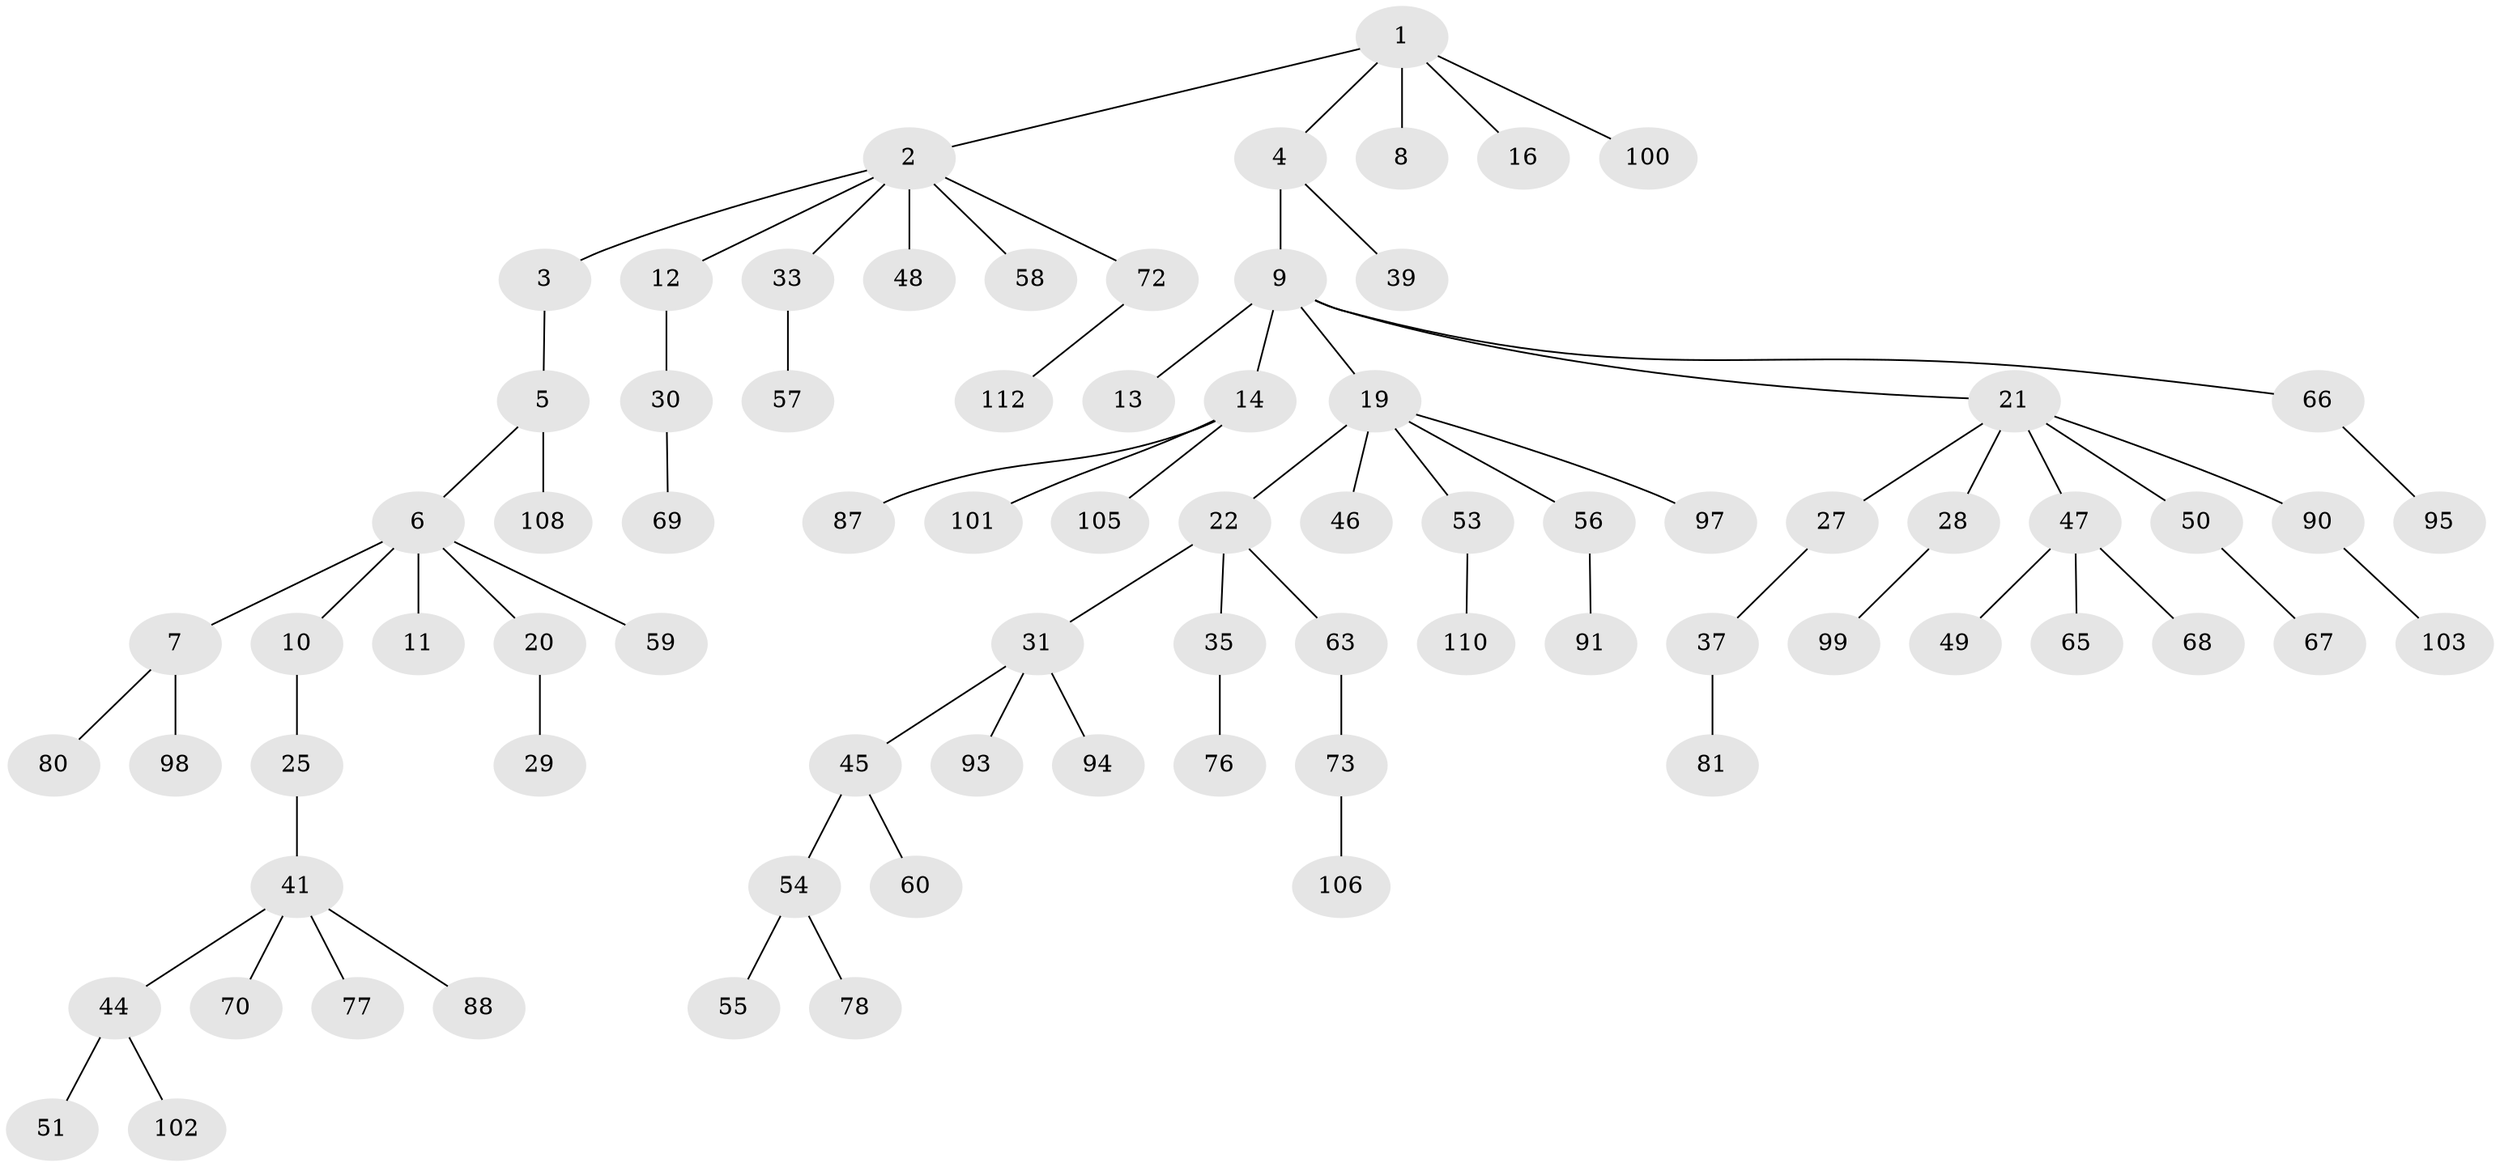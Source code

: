 // Generated by graph-tools (version 1.1) at 2025/24/03/03/25 07:24:07]
// undirected, 79 vertices, 78 edges
graph export_dot {
graph [start="1"]
  node [color=gray90,style=filled];
  1;
  2 [super="+26"];
  3 [super="+36"];
  4 [super="+18"];
  5 [super="+38"];
  6 [super="+15"];
  7 [super="+61"];
  8;
  9 [super="+17"];
  10 [super="+85"];
  11 [super="+111"];
  12 [super="+24"];
  13;
  14 [super="+62"];
  16 [super="+23"];
  19 [super="+84"];
  20;
  21 [super="+43"];
  22 [super="+40"];
  25 [super="+83"];
  27 [super="+42"];
  28 [super="+32"];
  29 [super="+52"];
  30;
  31 [super="+89"];
  33 [super="+34"];
  35;
  37 [super="+82"];
  39;
  41 [super="+64"];
  44;
  45 [super="+104"];
  46;
  47 [super="+79"];
  48;
  49;
  50;
  51;
  53 [super="+107"];
  54;
  55;
  56 [super="+96"];
  57;
  58;
  59;
  60 [super="+74"];
  63;
  65;
  66;
  67 [super="+71"];
  68;
  69 [super="+92"];
  70;
  72;
  73 [super="+75"];
  76;
  77 [super="+109"];
  78;
  80;
  81 [super="+86"];
  87;
  88;
  90;
  91;
  93;
  94;
  95;
  97;
  98;
  99;
  100;
  101;
  102;
  103;
  105;
  106 [super="+113"];
  108;
  110;
  112;
  1 -- 2;
  1 -- 4;
  1 -- 8;
  1 -- 16;
  1 -- 100;
  2 -- 3;
  2 -- 12;
  2 -- 33;
  2 -- 58;
  2 -- 48;
  2 -- 72;
  3 -- 5;
  4 -- 9;
  4 -- 39;
  5 -- 6;
  5 -- 108;
  6 -- 7;
  6 -- 10;
  6 -- 11;
  6 -- 20;
  6 -- 59;
  7 -- 80;
  7 -- 98;
  9 -- 13;
  9 -- 14;
  9 -- 19;
  9 -- 66;
  9 -- 21;
  10 -- 25;
  12 -- 30;
  14 -- 101;
  14 -- 105;
  14 -- 87;
  19 -- 22;
  19 -- 46;
  19 -- 53;
  19 -- 56;
  19 -- 97;
  20 -- 29;
  21 -- 27;
  21 -- 28;
  21 -- 47;
  21 -- 50;
  21 -- 90;
  22 -- 31;
  22 -- 35;
  22 -- 63;
  25 -- 41;
  27 -- 37;
  28 -- 99;
  30 -- 69;
  31 -- 45;
  31 -- 93;
  31 -- 94;
  33 -- 57;
  35 -- 76;
  37 -- 81;
  41 -- 44;
  41 -- 70;
  41 -- 77;
  41 -- 88;
  44 -- 51;
  44 -- 102;
  45 -- 54;
  45 -- 60;
  47 -- 49;
  47 -- 65;
  47 -- 68;
  50 -- 67;
  53 -- 110;
  54 -- 55;
  54 -- 78;
  56 -- 91;
  63 -- 73;
  66 -- 95;
  72 -- 112;
  73 -- 106;
  90 -- 103;
}
